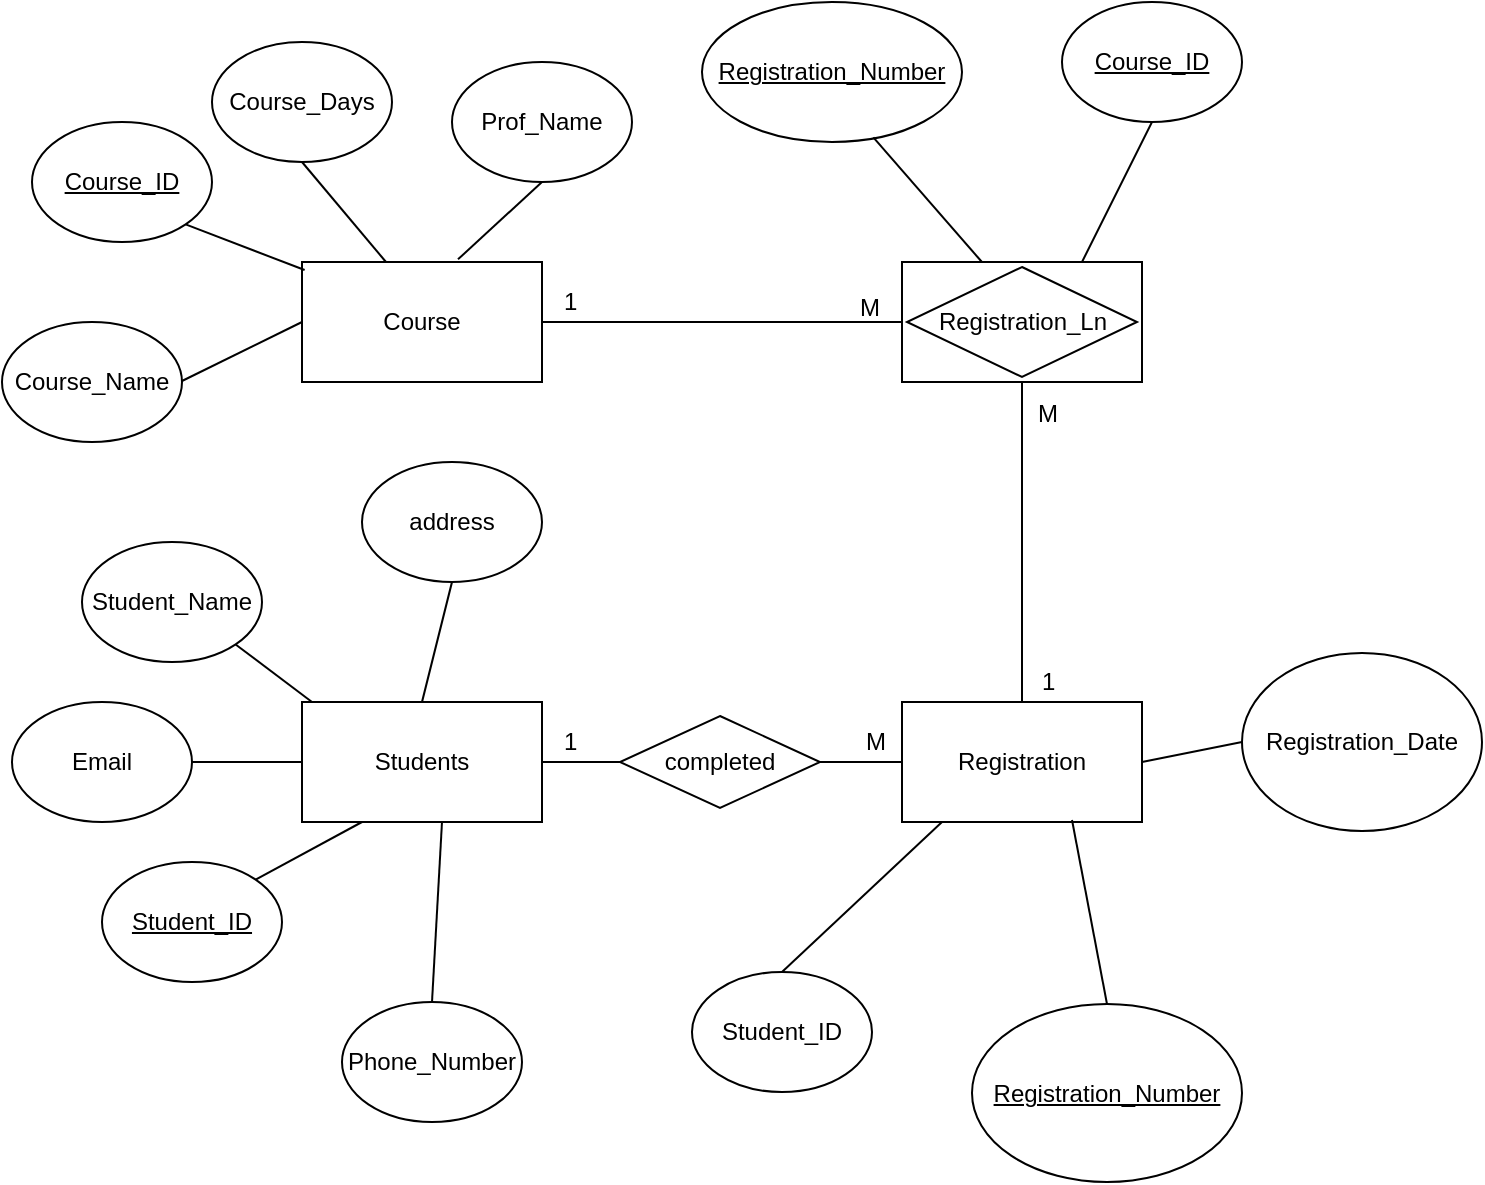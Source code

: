 <mxfile version="10.5.9" type="github"><diagram id="1ILgZa6HdID07UFeMsVb" name="Page-1"><mxGraphModel dx="892" dy="587" grid="1" gridSize="10" guides="1" tooltips="1" connect="1" arrows="1" fold="1" page="1" pageScale="1" pageWidth="827" pageHeight="1169" math="0" shadow="0"><root><mxCell id="0"/><mxCell id="1" parent="0"/><mxCell id="6a8q8xS_U3nwHiq9UdEt-5" value="Course_Name" style="ellipse;whiteSpace=wrap;html=1;" parent="1" vertex="1"><mxGeometry x="40" y="190" width="90" height="60" as="geometry"/></mxCell><mxCell id="6a8q8xS_U3nwHiq9UdEt-8" value="Prof_Name" style="ellipse;whiteSpace=wrap;html=1;" parent="1" vertex="1"><mxGeometry x="265" y="60" width="90" height="60" as="geometry"/></mxCell><mxCell id="6a8q8xS_U3nwHiq9UdEt-9" value="" style="endArrow=none;html=1;entryX=0.65;entryY=-0.022;entryDx=0;entryDy=0;entryPerimeter=0;exitX=0.5;exitY=1;exitDx=0;exitDy=0;" parent="1" source="6a8q8xS_U3nwHiq9UdEt-8" target="6a8q8xS_U3nwHiq9UdEt-1" edge="1"><mxGeometry width="50" height="50" relative="1" as="geometry"><mxPoint x="320" y="110" as="sourcePoint"/><mxPoint x="260" y="170" as="targetPoint"/></mxGeometry></mxCell><mxCell id="6a8q8xS_U3nwHiq9UdEt-11" value="" style="endArrow=none;html=1;entryX=0;entryY=0.5;entryDx=0;entryDy=0;" parent="1" target="6a8q8xS_U3nwHiq9UdEt-1" edge="1"><mxGeometry width="50" height="50" relative="1" as="geometry"><mxPoint x="130" y="219.5" as="sourcePoint"/><mxPoint x="190" y="219.5" as="targetPoint"/></mxGeometry></mxCell><mxCell id="6a8q8xS_U3nwHiq9UdEt-1" value="Course" style="rounded=0;whiteSpace=wrap;html=1;" parent="1" vertex="1"><mxGeometry x="190" y="160" width="120" height="60" as="geometry"/></mxCell><mxCell id="6a8q8xS_U3nwHiq9UdEt-14" value="" style="rounded=0;whiteSpace=wrap;html=1;" parent="1" vertex="1"><mxGeometry x="490" y="160" width="120" height="60" as="geometry"/></mxCell><mxCell id="6a8q8xS_U3nwHiq9UdEt-16" value="Registration" style="rounded=0;whiteSpace=wrap;html=1;" parent="1" vertex="1"><mxGeometry x="490" y="380" width="120" height="60" as="geometry"/></mxCell><mxCell id="6a8q8xS_U3nwHiq9UdEt-17" value="Students" style="rounded=0;whiteSpace=wrap;html=1;" parent="1" vertex="1"><mxGeometry x="190" y="380" width="120" height="60" as="geometry"/></mxCell><mxCell id="6a8q8xS_U3nwHiq9UdEt-18" value="Registration_Ln" style="rhombus;whiteSpace=wrap;html=1;" parent="1" vertex="1"><mxGeometry x="492.5" y="162.5" width="115" height="55" as="geometry"/></mxCell><mxCell id="6a8q8xS_U3nwHiq9UdEt-19" value="Email" style="ellipse;whiteSpace=wrap;html=1;" parent="1" vertex="1"><mxGeometry x="45" y="380" width="90" height="60" as="geometry"/></mxCell><mxCell id="6a8q8xS_U3nwHiq9UdEt-20" value="" style="endArrow=none;html=1;entryX=0;entryY=0.5;entryDx=0;entryDy=0;exitX=1;exitY=0.5;exitDx=0;exitDy=0;" parent="1" source="6a8q8xS_U3nwHiq9UdEt-19" target="6a8q8xS_U3nwHiq9UdEt-17" edge="1"><mxGeometry width="50" height="50" relative="1" as="geometry"><mxPoint x="140" y="410" as="sourcePoint"/><mxPoint x="190" y="440" as="targetPoint"/></mxGeometry></mxCell><mxCell id="6a8q8xS_U3nwHiq9UdEt-21" value="" style="group" parent="1" vertex="1" connectable="0"><mxGeometry x="55" y="90" width="90" height="60" as="geometry"/></mxCell><mxCell id="6a8q8xS_U3nwHiq9UdEt-6" value="&lt;u&gt;Course_ID&lt;/u&gt;" style="ellipse;whiteSpace=wrap;html=1;" parent="6a8q8xS_U3nwHiq9UdEt-21" vertex="1"><mxGeometry width="90" height="60" as="geometry"/></mxCell><mxCell id="6a8q8xS_U3nwHiq9UdEt-12" value="" style="endArrow=none;html=1;entryX=0.011;entryY=0.067;entryDx=0;entryDy=0;entryPerimeter=0;exitX=1;exitY=1;exitDx=0;exitDy=0;" parent="6a8q8xS_U3nwHiq9UdEt-21" source="6a8q8xS_U3nwHiq9UdEt-6" target="6a8q8xS_U3nwHiq9UdEt-1" edge="1"><mxGeometry width="50" height="50" relative="1" as="geometry"><mxPoint x="86" y="40" as="sourcePoint"/><mxPoint x="115" y="80" as="targetPoint"/></mxGeometry></mxCell><mxCell id="6a8q8xS_U3nwHiq9UdEt-22" value="" style="group" parent="1" vertex="1" connectable="0"><mxGeometry x="80" y="300" width="90" height="60" as="geometry"/></mxCell><mxCell id="6a8q8xS_U3nwHiq9UdEt-23" value="Student_Name" style="ellipse;whiteSpace=wrap;html=1;" parent="6a8q8xS_U3nwHiq9UdEt-22" vertex="1"><mxGeometry width="90" height="60" as="geometry"/></mxCell><mxCell id="6a8q8xS_U3nwHiq9UdEt-24" value="" style="endArrow=none;html=1;entryX=0.011;entryY=0.067;entryDx=0;entryDy=0;entryPerimeter=0;exitX=1;exitY=1;exitDx=0;exitDy=0;" parent="6a8q8xS_U3nwHiq9UdEt-22" source="6a8q8xS_U3nwHiq9UdEt-23" edge="1"><mxGeometry width="50" height="50" relative="1" as="geometry"><mxPoint x="86" y="40" as="sourcePoint"/><mxPoint x="115" y="80" as="targetPoint"/></mxGeometry></mxCell><mxCell id="6a8q8xS_U3nwHiq9UdEt-29" value="" style="group" parent="1" vertex="1" connectable="0"><mxGeometry x="90" y="460" width="90" height="60" as="geometry"/></mxCell><mxCell id="6a8q8xS_U3nwHiq9UdEt-30" value="" style="group" parent="6a8q8xS_U3nwHiq9UdEt-29" vertex="1" connectable="0"><mxGeometry width="90" height="60" as="geometry"/></mxCell><mxCell id="6a8q8xS_U3nwHiq9UdEt-31" value="&lt;u&gt;Student_ID&lt;/u&gt;" style="ellipse;whiteSpace=wrap;html=1;" parent="6a8q8xS_U3nwHiq9UdEt-30" vertex="1"><mxGeometry width="90" height="60" as="geometry"/></mxCell><mxCell id="6a8q8xS_U3nwHiq9UdEt-34" value="" style="endArrow=none;html=1;exitX=0.25;exitY=1;exitDx=0;exitDy=0;entryX=1;entryY=0;entryDx=0;entryDy=0;" parent="1" source="6a8q8xS_U3nwHiq9UdEt-17" target="6a8q8xS_U3nwHiq9UdEt-31" edge="1"><mxGeometry width="50" height="50" relative="1" as="geometry"><mxPoint x="210" y="385" as="sourcePoint"/><mxPoint x="260" y="335" as="targetPoint"/></mxGeometry></mxCell><mxCell id="6a8q8xS_U3nwHiq9UdEt-35" value="Student_ID" style="ellipse;whiteSpace=wrap;html=1;" parent="1" vertex="1"><mxGeometry x="385" y="515" width="90" height="60" as="geometry"/></mxCell><mxCell id="6a8q8xS_U3nwHiq9UdEt-36" value="" style="endArrow=none;html=1;entryX=0.417;entryY=1;entryDx=0;entryDy=0;exitX=0.5;exitY=0;exitDx=0;exitDy=0;entryPerimeter=0;" parent="1" source="6a8q8xS_U3nwHiq9UdEt-35" edge="1"><mxGeometry width="50" height="50" relative="1" as="geometry"><mxPoint x="460" y="504.5" as="sourcePoint"/><mxPoint x="510" y="440" as="targetPoint"/></mxGeometry></mxCell><mxCell id="6a8q8xS_U3nwHiq9UdEt-37" value="Phone_Number" style="ellipse;whiteSpace=wrap;html=1;" parent="1" vertex="1"><mxGeometry x="210" y="530" width="90" height="60" as="geometry"/></mxCell><mxCell id="6a8q8xS_U3nwHiq9UdEt-38" value="" style="endArrow=none;html=1;exitX=0.5;exitY=0;exitDx=0;exitDy=0;" parent="1" source="6a8q8xS_U3nwHiq9UdEt-37" edge="1"><mxGeometry width="50" height="50" relative="1" as="geometry"><mxPoint x="265" y="530" as="sourcePoint"/><mxPoint x="260" y="440" as="targetPoint"/></mxGeometry></mxCell><mxCell id="6a8q8xS_U3nwHiq9UdEt-39" value="Registration_Date" style="ellipse;whiteSpace=wrap;html=1;" parent="1" vertex="1"><mxGeometry x="660" y="355.5" width="120" height="89" as="geometry"/></mxCell><mxCell id="6a8q8xS_U3nwHiq9UdEt-40" value="" style="endArrow=none;html=1;exitX=0;exitY=0.5;exitDx=0;exitDy=0;entryX=1;entryY=0.5;entryDx=0;entryDy=0;" parent="1" source="6a8q8xS_U3nwHiq9UdEt-39" edge="1" target="6a8q8xS_U3nwHiq9UdEt-16"><mxGeometry width="50" height="50" relative="1" as="geometry"><mxPoint x="665" y="331" as="sourcePoint"/><mxPoint x="600" y="380" as="targetPoint"/></mxGeometry></mxCell><mxCell id="6a8q8xS_U3nwHiq9UdEt-41" value="&lt;u&gt;Course_ID&lt;/u&gt;" style="ellipse;whiteSpace=wrap;html=1;" parent="1" vertex="1"><mxGeometry x="570" y="30" width="90" height="60" as="geometry"/></mxCell><mxCell id="6a8q8xS_U3nwHiq9UdEt-42" value="" style="endArrow=none;html=1;entryX=0.75;entryY=0;entryDx=0;entryDy=0;exitX=0.5;exitY=1;exitDx=0;exitDy=0;" parent="1" source="6a8q8xS_U3nwHiq9UdEt-41" target="6a8q8xS_U3nwHiq9UdEt-14" edge="1"><mxGeometry width="50" height="50" relative="1" as="geometry"><mxPoint x="635" y="120" as="sourcePoint"/><mxPoint x="583" y="169" as="targetPoint"/></mxGeometry></mxCell><mxCell id="6a8q8xS_U3nwHiq9UdEt-47" value="" style="group" parent="1" vertex="1" connectable="0"><mxGeometry x="145" y="50" width="90" height="60" as="geometry"/></mxCell><mxCell id="6a8q8xS_U3nwHiq9UdEt-28" value="" style="group" parent="6a8q8xS_U3nwHiq9UdEt-47" vertex="1" connectable="0"><mxGeometry width="90" height="60" as="geometry"/></mxCell><mxCell id="6a8q8xS_U3nwHiq9UdEt-25" value="" style="group" parent="6a8q8xS_U3nwHiq9UdEt-28" vertex="1" connectable="0"><mxGeometry width="90" height="60" as="geometry"/></mxCell><mxCell id="6a8q8xS_U3nwHiq9UdEt-7" value="Course_Days" style="ellipse;whiteSpace=wrap;html=1;" parent="6a8q8xS_U3nwHiq9UdEt-25" vertex="1"><mxGeometry width="90" height="60" as="geometry"/></mxCell><mxCell id="6a8q8xS_U3nwHiq9UdEt-10" value="" style="endArrow=none;html=1;entryX=0.35;entryY=0;entryDx=0;entryDy=0;entryPerimeter=0;exitX=0.5;exitY=1;exitDx=0;exitDy=0;" parent="1" source="6a8q8xS_U3nwHiq9UdEt-7" target="6a8q8xS_U3nwHiq9UdEt-1" edge="1"><mxGeometry width="50" height="50" relative="1" as="geometry"><mxPoint x="85" y="49" as="sourcePoint"/><mxPoint x="125" y="75" as="targetPoint"/></mxGeometry></mxCell><mxCell id="6a8q8xS_U3nwHiq9UdEt-48" value="" style="group" parent="1" vertex="1" connectable="0"><mxGeometry x="430" y="40" width="90" height="60" as="geometry"/></mxCell><mxCell id="6a8q8xS_U3nwHiq9UdEt-49" value="" style="group" parent="6a8q8xS_U3nwHiq9UdEt-48" vertex="1" connectable="0"><mxGeometry width="90" height="60" as="geometry"/></mxCell><mxCell id="6a8q8xS_U3nwHiq9UdEt-50" value="" style="group" parent="6a8q8xS_U3nwHiq9UdEt-49" vertex="1" connectable="0"><mxGeometry width="90" height="60" as="geometry"/></mxCell><mxCell id="6a8q8xS_U3nwHiq9UdEt-51" value="&lt;u&gt;Registration_Number&lt;/u&gt;" style="ellipse;whiteSpace=wrap;html=1;" parent="6a8q8xS_U3nwHiq9UdEt-50" vertex="1"><mxGeometry x="-40" y="-10" width="130" height="70" as="geometry"/></mxCell><mxCell id="6a8q8xS_U3nwHiq9UdEt-52" value="" style="endArrow=none;html=1;exitX=0.333;exitY=0;exitDx=0;exitDy=0;entryX=0.659;entryY=0.967;entryDx=0;entryDy=0;entryPerimeter=0;exitPerimeter=0;" parent="1" source="6a8q8xS_U3nwHiq9UdEt-14" target="6a8q8xS_U3nwHiq9UdEt-51" edge="1"><mxGeometry width="50" height="50" relative="1" as="geometry"><mxPoint x="475" y="145" as="sourcePoint"/><mxPoint x="525" y="95" as="targetPoint"/></mxGeometry></mxCell><mxCell id="6a8q8xS_U3nwHiq9UdEt-56" value="&lt;u&gt;Registration_Number&lt;/u&gt;" style="ellipse;whiteSpace=wrap;html=1;" parent="1" vertex="1"><mxGeometry x="525" y="531" width="135" height="89" as="geometry"/></mxCell><mxCell id="6a8q8xS_U3nwHiq9UdEt-57" value="" style="endArrow=none;html=1;exitX=0.5;exitY=0;exitDx=0;exitDy=0;" parent="1" source="6a8q8xS_U3nwHiq9UdEt-56" edge="1"><mxGeometry width="50" height="50" relative="1" as="geometry"><mxPoint x="580" y="529" as="sourcePoint"/><mxPoint x="575" y="439" as="targetPoint"/></mxGeometry></mxCell><mxCell id="6a8q8xS_U3nwHiq9UdEt-60" value="" style="endArrow=none;html=1;entryX=0;entryY=0.5;entryDx=0;entryDy=0;exitX=1;exitY=0.5;exitDx=0;exitDy=0;" parent="1" source="6a8q8xS_U3nwHiq9UdEt-1" target="6a8q8xS_U3nwHiq9UdEt-14" edge="1"><mxGeometry width="50" height="50" relative="1" as="geometry"><mxPoint x="242.5" y="194.5" as="sourcePoint"/><mxPoint x="460" y="180" as="targetPoint"/></mxGeometry></mxCell><mxCell id="6a8q8xS_U3nwHiq9UdEt-62" value="" style="endArrow=none;html=1;exitX=0;exitY=0.5;exitDx=0;exitDy=0;entryX=1;entryY=0.5;entryDx=0;entryDy=0;" parent="1" edge="1" target="6a8q8xS_U3nwHiq9UdEt-17" source="6Asbi4JhImSB0Cbp4qI--2"><mxGeometry width="50" height="50" relative="1" as="geometry"><mxPoint x="210" y="260" as="sourcePoint"/><mxPoint x="310" y="400" as="targetPoint"/></mxGeometry></mxCell><mxCell id="6a8q8xS_U3nwHiq9UdEt-63" value="" style="endArrow=none;html=1;" parent="1" edge="1"><mxGeometry width="50" height="50" relative="1" as="geometry"><mxPoint x="550" y="380" as="sourcePoint"/><mxPoint x="550" y="220" as="targetPoint"/></mxGeometry></mxCell><mxCell id="6a8q8xS_U3nwHiq9UdEt-65" value="1" style="text;html=1;resizable=0;points=[];autosize=1;align=left;verticalAlign=top;spacingTop=-4;" parent="1" vertex="1"><mxGeometry x="319" y="170" width="20" height="20" as="geometry"/></mxCell><mxCell id="6a8q8xS_U3nwHiq9UdEt-66" value="M" style="text;html=1;resizable=0;points=[];autosize=1;align=left;verticalAlign=top;spacingTop=-4;" parent="1" vertex="1"><mxGeometry x="467" y="173" width="30" height="20" as="geometry"/></mxCell><mxCell id="6a8q8xS_U3nwHiq9UdEt-67" value="M" style="text;html=1;resizable=0;points=[];autosize=1;align=left;verticalAlign=top;spacingTop=-4;" parent="1" vertex="1"><mxGeometry x="556" y="226" width="30" height="20" as="geometry"/></mxCell><mxCell id="6a8q8xS_U3nwHiq9UdEt-70" value="1" style="text;html=1;resizable=0;points=[];autosize=1;align=left;verticalAlign=top;spacingTop=-4;" parent="1" vertex="1"><mxGeometry x="558" y="360" width="20" height="20" as="geometry"/></mxCell><mxCell id="6a8q8xS_U3nwHiq9UdEt-71" value="M" style="text;html=1;resizable=0;points=[];autosize=1;align=left;verticalAlign=top;spacingTop=-4;" parent="1" vertex="1"><mxGeometry x="470" y="390" width="30" height="20" as="geometry"/></mxCell><mxCell id="6a8q8xS_U3nwHiq9UdEt-72" value="1" style="text;html=1;resizable=0;points=[];autosize=1;align=left;verticalAlign=top;spacingTop=-4;" parent="1" vertex="1"><mxGeometry x="319" y="390" width="20" height="20" as="geometry"/></mxCell><mxCell id="6Asbi4JhImSB0Cbp4qI--2" value="completed" style="rhombus;whiteSpace=wrap;html=1;" vertex="1" parent="1"><mxGeometry x="349" y="387" width="100" height="46" as="geometry"/></mxCell><mxCell id="6Asbi4JhImSB0Cbp4qI--3" value="" style="endArrow=none;html=1;entryX=1;entryY=0.5;entryDx=0;entryDy=0;exitX=0;exitY=0.5;exitDx=0;exitDy=0;" edge="1" parent="1" source="6a8q8xS_U3nwHiq9UdEt-16" target="6Asbi4JhImSB0Cbp4qI--2"><mxGeometry width="50" height="50" relative="1" as="geometry"><mxPoint x="250" y="220" as="sourcePoint"/><mxPoint x="250" y="380" as="targetPoint"/></mxGeometry></mxCell><mxCell id="6Asbi4JhImSB0Cbp4qI--7" value="" style="group" vertex="1" connectable="0" parent="1"><mxGeometry x="220" y="260" width="90" height="60" as="geometry"/></mxCell><mxCell id="6Asbi4JhImSB0Cbp4qI--8" value="address" style="ellipse;whiteSpace=wrap;html=1;" vertex="1" parent="6Asbi4JhImSB0Cbp4qI--7"><mxGeometry width="90" height="60" as="geometry"/></mxCell><mxCell id="6Asbi4JhImSB0Cbp4qI--9" value="" style="endArrow=none;html=1;entryX=0.5;entryY=0;entryDx=0;entryDy=0;exitX=0.5;exitY=1;exitDx=0;exitDy=0;" edge="1" parent="1" source="6Asbi4JhImSB0Cbp4qI--8" target="6a8q8xS_U3nwHiq9UdEt-17"><mxGeometry width="50" height="50" relative="1" as="geometry"><mxPoint x="306" y="300" as="sourcePoint"/><mxPoint x="335" y="340" as="targetPoint"/></mxGeometry></mxCell></root></mxGraphModel></diagram></mxfile>